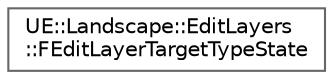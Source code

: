 digraph "Graphical Class Hierarchy"
{
 // INTERACTIVE_SVG=YES
 // LATEX_PDF_SIZE
  bgcolor="transparent";
  edge [fontname=Helvetica,fontsize=10,labelfontname=Helvetica,labelfontsize=10];
  node [fontname=Helvetica,fontsize=10,shape=box,height=0.2,width=0.4];
  rankdir="LR";
  Node0 [id="Node000000",label="UE::Landscape::EditLayers\l::FEditLayerTargetTypeState",height=0.2,width=0.4,color="grey40", fillcolor="white", style="filled",URL="$dc/dd6/classUE_1_1Landscape_1_1EditLayers_1_1FEditLayerTargetTypeState.html",tooltip="FEditLayerTargetTypeState fully describes the state of an edit layer renderer wrt its target types."];
}
